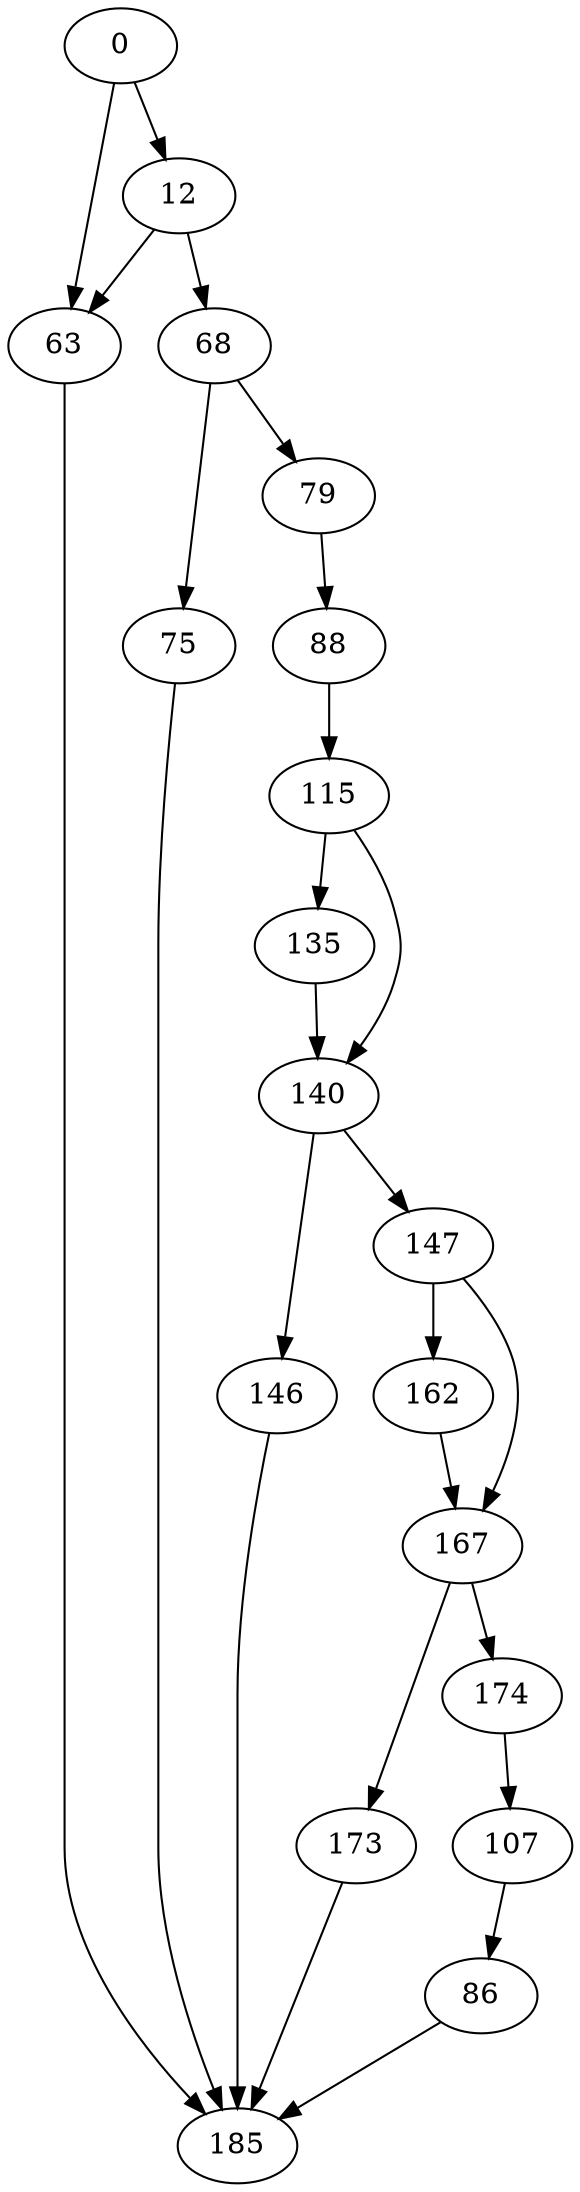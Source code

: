 digraph {
	0 [label=0]
	12 [label=12]
	63 [label=63]
	68 [label=68]
	75 [label=75]
	79 [label=79]
	86 [label=86]
	88 [label=88]
	107 [label=107]
	115 [label=115]
	135 [label=135]
	140 [label=140]
	146 [label=146]
	147 [label=147]
	162 [label=162]
	167 [label=167]
	173 [label=173]
	174 [label=174]
	185 [label=185]
	0 -> 12
	0 -> 63
	12 -> 68
	12 -> 63
	63 -> 185
	68 -> 75
	68 -> 79
	75 -> 185
	79 -> 88
	86 -> 185
	88 -> 115
	107 -> 86
	115 -> 140
	115 -> 135
	135 -> 140
	140 -> 146
	140 -> 147
	146 -> 185
	147 -> 162
	147 -> 167
	162 -> 167
	167 -> 173
	167 -> 174
	173 -> 185
	174 -> 107
}
